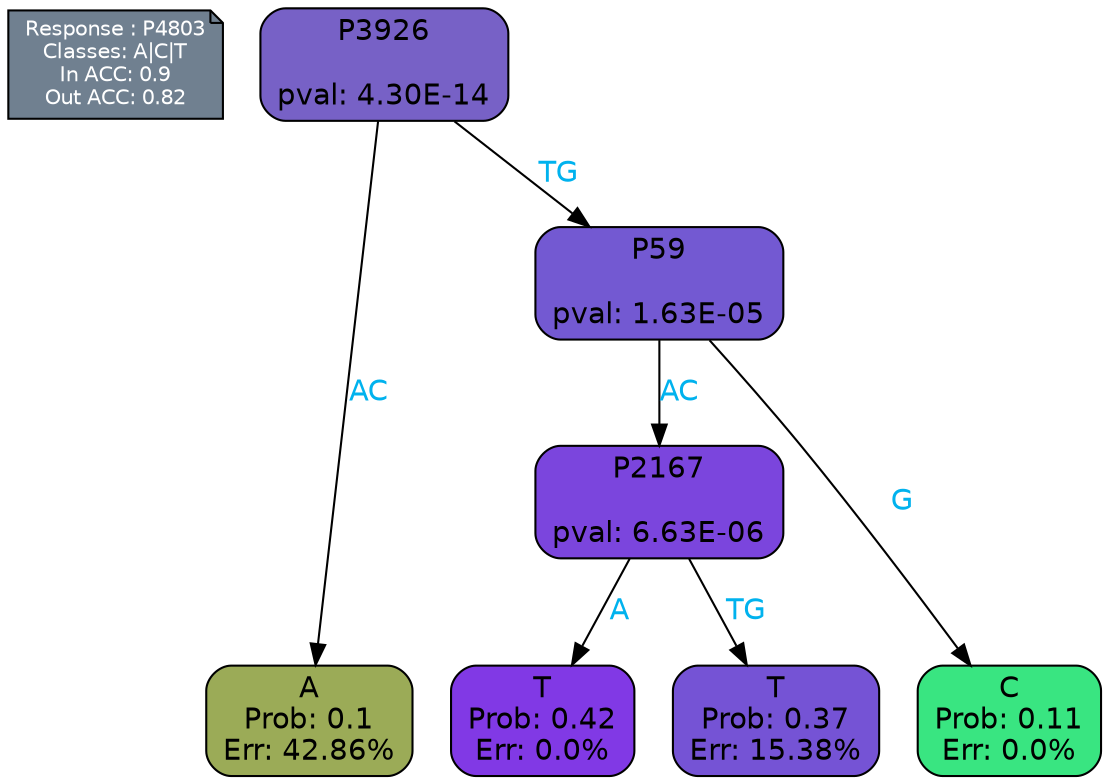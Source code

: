 digraph Tree {
node [shape=box, style="filled, rounded", color="black", fontname=helvetica] ;
graph [ranksep=equally, splines=polylines, bgcolor=transparent, dpi=600] ;
edge [fontname=helvetica] ;
LEGEND [label="Response : P4803
Classes: A|C|T
In ACC: 0.9
Out ACC: 0.82
",shape=note,align=left,style=filled,fillcolor="slategray",fontcolor="white",fontsize=10];1 [label="P3926

pval: 4.30E-14", fillcolor="#7761c6"] ;
2 [label="A
Prob: 0.1
Err: 42.86%", fillcolor="#9bab57"] ;
3 [label="P59

pval: 1.63E-05", fillcolor="#7359d2"] ;
4 [label="P2167

pval: 6.63E-06", fillcolor="#7b45dd"] ;
5 [label="T
Prob: 0.42
Err: 0.0%", fillcolor="#8139e5"] ;
6 [label="T
Prob: 0.37
Err: 15.38%", fillcolor="#7553d5"] ;
7 [label="C
Prob: 0.11
Err: 0.0%", fillcolor="#39e581"] ;
1 -> 2 [label="AC",fontcolor=deepskyblue2] ;
1 -> 3 [label="TG",fontcolor=deepskyblue2] ;
3 -> 4 [label="AC",fontcolor=deepskyblue2] ;
3 -> 7 [label="G",fontcolor=deepskyblue2] ;
4 -> 5 [label="A",fontcolor=deepskyblue2] ;
4 -> 6 [label="TG",fontcolor=deepskyblue2] ;
{rank = same; 2;5;6;7;}{rank = same; LEGEND;1;}}